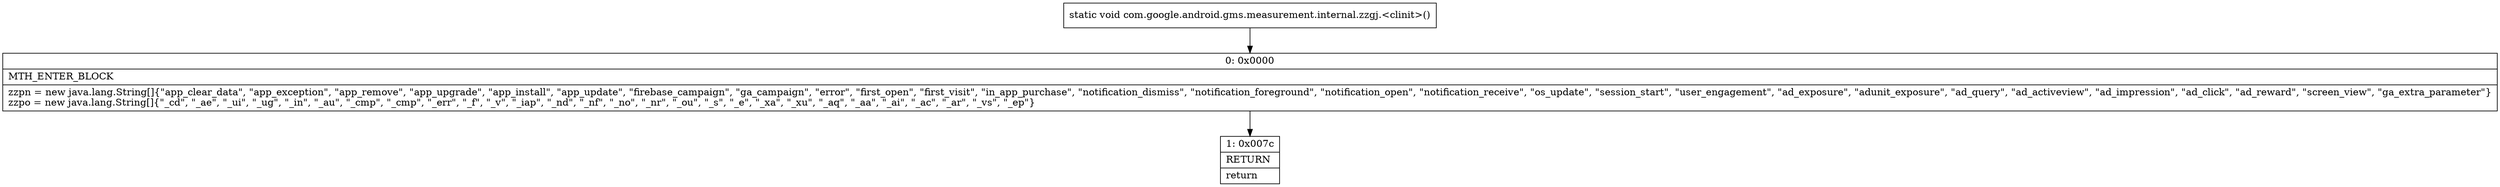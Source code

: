 digraph "CFG forcom.google.android.gms.measurement.internal.zzgj.\<clinit\>()V" {
Node_0 [shape=record,label="{0\:\ 0x0000|MTH_ENTER_BLOCK\l|zzpn = new java.lang.String[]\{\"app_clear_data\", \"app_exception\", \"app_remove\", \"app_upgrade\", \"app_install\", \"app_update\", \"firebase_campaign\", \"ga_campaign\", \"error\", \"first_open\", \"first_visit\", \"in_app_purchase\", \"notification_dismiss\", \"notification_foreground\", \"notification_open\", \"notification_receive\", \"os_update\", \"session_start\", \"user_engagement\", \"ad_exposure\", \"adunit_exposure\", \"ad_query\", \"ad_activeview\", \"ad_impression\", \"ad_click\", \"ad_reward\", \"screen_view\", \"ga_extra_parameter\"\}\lzzpo = new java.lang.String[]\{\"_cd\", \"_ae\", \"_ui\", \"_ug\", \"_in\", \"_au\", \"_cmp\", \"_cmp\", \"_err\", \"_f\", \"_v\", \"_iap\", \"_nd\", \"_nf\", \"_no\", \"_nr\", \"_ou\", \"_s\", \"_e\", \"_xa\", \"_xu\", \"_aq\", \"_aa\", \"_ai\", \"_ac\", \"_ar\", \"_vs\", \"_ep\"\}\l}"];
Node_1 [shape=record,label="{1\:\ 0x007c|RETURN\l|return\l}"];
MethodNode[shape=record,label="{static void com.google.android.gms.measurement.internal.zzgj.\<clinit\>() }"];
MethodNode -> Node_0;
Node_0 -> Node_1;
}

